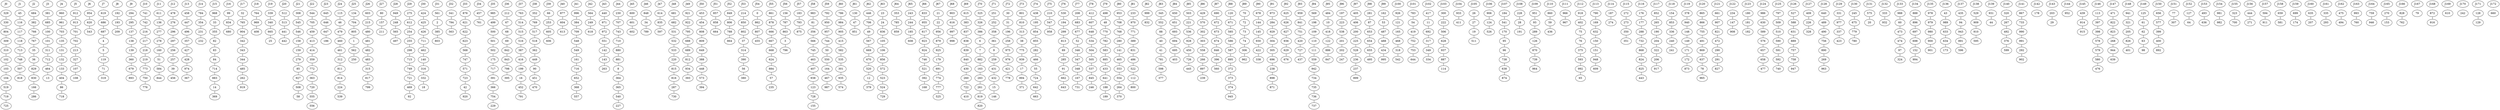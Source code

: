 graph g {
ranksep=0.2;
overlap=scale;
"J0" -- "329" [style=dotted];
"329" -- "330" [weight=1.2, len=0.5];
"330" -- "804" [weight=1.2, len=0.5];
"804" -- "309" [weight=1.2, len=0.5];
"309" -- "310" [weight=1.2, len=0.5];
"310" -- "102" [weight=1.2, len=0.5];
"102" -- "103" [weight=1.2, len=0.5];
"103" -- "104" [weight=1.2, len=0.5];
"104" -- "519" [weight=1.2, len=0.5];
"519" -- "719" [weight=1.2, len=0.5];
"719" -- "725" [weight=1.2, len=0.5];
"J1" -- "45" [style=dotted];
"45" -- "116" [weight=1.2, len=0.5];
"116" -- "117" [weight=1.2, len=0.5];
"117" -- "118" [weight=1.2, len=0.5];
"118" -- "713" [weight=1.2, len=0.5];
"713" -- "748" [weight=1.2, len=0.5];
"748" -- "507" [weight=1.2, len=0.5];
"507" -- "818" [weight=1.2, len=0.5];
"J2" -- "684" [style=dotted];
"684" -- "382" [weight=1.2, len=0.5];
"382" -- "766" [weight=1.2, len=0.5];
"766" -- "767" [weight=1.2, len=0.5];
"767" -- "35" [weight=1.2, len=0.5];
"35" -- "36" [weight=1.2, len=0.5];
"36" -- "829" [weight=1.2, len=0.5];
"829" -- "830" [weight=1.2, len=0.5];
"830" -- "166" [weight=1.2, len=0.5];
"166" -- "286" [weight=1.2, len=0.5];
"J3" -- "381" [style=dotted];
"381" -- "685" [weight=1.2, len=0.5];
"685" -- "100" [weight=1.2, len=0.5];
"100" -- "101" [weight=1.2, len=0.5];
"101" -- "311" [weight=1.2, len=0.5];
"311" -- "712" [weight=1.2, len=0.5];
"712" -- "464" [weight=1.2, len=0.5];
"464" -- "13" [weight=1.2, len=0.5];
"J4" -- "960" [style=dotted];
"960" -- "961" [weight=1.2, len=0.5];
"961" -- "703" [weight=1.2, len=0.5];
"703" -- "135" [weight=1.2, len=0.5];
"135" -- "131" [weight=1.2, len=0.5];
"131" -- "132" [weight=1.2, len=0.5];
"132" -- "133" [weight=1.2, len=0.5];
"133" -- "404" [weight=1.2, len=0.5];
"404" -- "86" [weight=1.2, len=0.5];
"86" -- "718" [weight=1.2, len=0.5];
"J5" -- "912" [style=dotted];
"912" -- "913" [weight=1.2, len=0.5];
"913" -- "701" [weight=1.2, len=0.5];
"701" -- "702" [weight=1.2, len=0.5];
"702" -- "213" [weight=1.2, len=0.5];
"213" -- "327" [weight=1.2, len=0.5];
"327" -- "107" [weight=1.2, len=0.5];
"107" -- "108" [weight=1.2, len=0.5];
"J6" -- "954" [style=dotted];
"954" -- "620" [weight=1.2, len=0.5];
"620" -- "543" [weight=1.2, len=0.5];
"J7" -- "619" [style=dotted];
"619" -- "686" [weight=1.2, len=0.5];
"686" -- "687" [weight=1.2, len=0.5];
"687" -- "4" [weight=1.2, len=0.5];
"4" -- "5" [weight=1.2, len=0.5];
"5" -- "119" [weight=1.2, len=0.5];
"119" -- "71" [weight=1.2, len=0.5];
"71" -- "319" [weight=1.2, len=0.5];
"J8" -- "192" [style=dotted];
"192" -- "193" [weight=1.2, len=0.5];
"193" -- "209" [weight=1.2, len=0.5];
"J9" -- "294" [style=dotted];
"294" -- "295" [weight=1.2, len=0.5];
"295" -- "137" [weight=1.2, len=0.5];
"137" -- "138" [weight=1.2, len=0.5];
"138" -- "139" [weight=1.2, len=0.5];
"139" -- "360" [weight=1.2, len=0.5];
"360" -- "679" [weight=1.2, len=0.5];
"679" -- "893" [weight=1.2, len=0.5];
"J10" -- "741" [style=dotted];
"741" -- "742" [weight=1.2, len=0.5];
"742" -- "216" [weight=1.2, len=0.5];
"216" -- "217" [weight=1.2, len=0.5];
"217" -- "218" [weight=1.2, len=0.5];
"218" -- "219" [weight=1.2, len=0.5];
"219" -- "773" [weight=1.2, len=0.5];
"773" -- "750" [weight=1.2, len=0.5];
"750" -- "776" [weight=1.2, len=0.5];
"J11" -- "611" [style=dotted];
"611" -- "136" [weight=1.2, len=0.5];
"136" -- "277" [weight=1.2, len=0.5];
"277" -- "278" [weight=1.2, len=0.5];
"278" -- "160" [weight=1.2, len=0.5];
"160" -- "51" [weight=1.2, len=0.5];
"51" -- "584" [weight=1.2, len=0.5];
"584" -- "844" [weight=1.2, len=0.5];
"J12" -- "478" [style=dotted];
"478" -- "276" [weight=1.2, len=0.5];
"276" -- "296" [weight=1.2, len=0.5];
"296" -- "297" [weight=1.2, len=0.5];
"297" -- "256" [weight=1.2, len=0.5];
"256" -- "257" [weight=1.2, len=0.5];
"257" -- "39" [weight=1.2, len=0.5];
"39" -- "456" [weight=1.2, len=0.5];
"J13" -- "458" [style=dotted];
"458" -- "447" [weight=1.2, len=0.5];
"447" -- "496" [weight=1.2, len=0.5];
"496" -- "357" [weight=1.2, len=0.5];
"357" -- "427" [weight=1.2, len=0.5];
"427" -- "428" [weight=1.2, len=0.5];
"428" -- "974" [weight=1.2, len=0.5];
"974" -- "367" [weight=1.2, len=0.5];
"J14" -- "784" [style=dotted];
"784" -- "354" [weight=1.2, len=0.5];
"354" -- "231" [weight=1.2, len=0.5];
"231" -- "232" [weight=1.2, len=0.5];
"J15" -- "968" [style=dotted];
"968" -- "33" [weight=1.2, len=0.5];
"33" -- "355" [weight=1.2, len=0.5];
"355" -- "82" [weight=1.2, len=0.5];
"82" -- "83" [weight=1.2, len=0.5];
"83" -- "84" [weight=1.2, len=0.5];
"84" -- "714" [weight=1.2, len=0.5];
"714" -- "883" [weight=1.2, len=0.5];
"883" -- "14" [weight=1.2, len=0.5];
"14" -- "369" [weight=1.2, len=0.5];
"J16" -- "99" [style=dotted];
"99" -- "834" [weight=1.2, len=0.5];
"834" -- "680" [weight=1.2, len=0.5];
"J17" -- "32" [style=dotted];
"32" -- "765" [weight=1.2, len=0.5];
"765" -- "904" [weight=1.2, len=0.5];
"904" -- "342" [weight=1.2, len=0.5];
"342" -- "343" [weight=1.2, len=0.5];
"343" -- "344" [weight=1.2, len=0.5];
"344" -- "485" [weight=1.2, len=0.5];
"485" -- "262" [weight=1.2, len=0.5];
"262" -- "919" [weight=1.2, len=0.5];
"J18" -- "764" [style=dotted];
"764" -- "969" [weight=1.2, len=0.5];
"969" -- "408" [weight=1.2, len=0.5];
"J19" -- "339" [style=dotted];
"339" -- "340" [weight=1.2, len=0.5];
"340" -- "665" [weight=1.2, len=0.5];
"665" -- "25" [weight=1.2, len=0.5];
"J20" -- "512" [style=dotted];
"512" -- "513" [weight=1.2, len=0.5];
"513" -- "441" [weight=1.2, len=0.5];
"441" -- "442" [weight=1.2, len=0.5];
"J21" -- "308" [style=dotted];
"308" -- "545" [weight=1.2, len=0.5];
"545" -- "546" [weight=1.2, len=0.5];
"546" -- "158" [weight=1.2, len=0.5];
"158" -- "159" [weight=1.2, len=0.5];
"159" -- "279" [weight=1.2, len=0.5];
"279" -- "85" [weight=1.2, len=0.5];
"85" -- "927" [weight=1.2, len=0.5];
"927" -- "508" [weight=1.2, len=0.5];
"508" -- "58" [weight=1.2, len=0.5];
"J22" -- "544" [style=dotted];
"544" -- "705" [weight=1.2, len=0.5];
"705" -- "459" [weight=1.2, len=0.5];
"459" -- "413" [weight=1.2, len=0.5];
"413" -- "414" [weight=1.2, len=0.5];
"414" -- "359" [weight=1.2, len=0.5];
"359" -- "772" [weight=1.2, len=0.5];
"772" -- "363" [weight=1.2, len=0.5];
"363" -- "720" [weight=1.2, len=0.5];
"720" -- "555" [weight=1.2, len=0.5];
"555" -- "556" [weight=1.2, len=0.5];
"J23" -- "645" [style=dotted];
"645" -- "646" [weight=1.2, len=0.5];
"646" -- "647" [weight=1.2, len=0.5];
"647" -- "186" [weight=1.2, len=0.5];
"J24" -- "115" [style=dotted];
"115" -- "46" [weight=1.2, len=0.5];
"46" -- "479" [weight=1.2, len=0.5];
"479" -- "460" [weight=1.2, len=0.5];
"460" -- "461" [weight=1.2, len=0.5];
"461" -- "312" [weight=1.2, len=0.5];
"312" -- "811" [weight=1.2, len=0.5];
"811" -- "814" [weight=1.2, len=0.5];
"814" -- "224" [weight=1.2, len=0.5];
"224" -- "539" [weight=1.2, len=0.5];
"J25" -- "134" [style=dotted];
"134" -- "704" [weight=1.2, len=0.5];
"704" -- "805" [weight=1.2, len=0.5];
"805" -- "1" [weight=1.2, len=0.5];
"1" -- "562" [weight=1.2, len=0.5];
"562" -- "250" [weight=1.2, len=0.5];
"J26" -- "603" [style=dotted];
"603" -- "215" [weight=1.2, len=0.5];
"215" -- "480" [weight=1.2, len=0.5];
"480" -- "481" [weight=1.2, len=0.5];
"481" -- "482" [weight=1.2, len=0.5];
"482" -- "483" [weight=1.2, len=0.5];
"483" -- "315" [weight=1.2, len=0.5];
"315" -- "817" [weight=1.2, len=0.5];
"817" -- "799" [weight=1.2, len=0.5];
"J27" -- "80" [style=dotted];
"80" -- "157" [weight=1.2, len=0.5];
"157" -- "211" [weight=1.2, len=0.5];
"J28" -- "949" [style=dotted];
"949" -- "248" [weight=1.2, len=0.5];
"248" -- "565" [weight=1.2, len=0.5];
"565" -- "497" [weight=1.2, len=0.5];
"J29" -- "275" [style=dotted];
"275" -- "612" [weight=1.2, len=0.5];
"612" -- "254" [weight=1.2, len=0.5];
"254" -- "255" [weight=1.2, len=0.5];
"255" -- "298" [weight=1.2, len=0.5];
"298" -- "715" [weight=1.2, len=0.5];
"715" -- "749" [weight=1.2, len=0.5];
"749" -- "721" [weight=1.2, len=0.5];
"721" -- "469" [weight=1.2, len=0.5];
"469" -- "92" [weight=1.2, len=0.5];
"J30" -- "424" [style=dotted];
"424" -- "425" [weight=1.2, len=0.5];
"425" -- "426" [weight=1.2, len=0.5];
"426" -- "711" [weight=1.2, len=0.5];
"711" -- "462" [weight=1.2, len=0.5];
"462" -- "140" [weight=1.2, len=0.5];
"140" -- "316" [weight=1.2, len=0.5];
"316" -- "332" [weight=1.2, len=0.5];
"332" -- "18" [weight=1.2, len=0.5];
"J31" -- "561" [style=dotted];
"561" -- "2" [weight=1.2, len=0.5];
"2" -- "385" [weight=1.2, len=0.5];
"385" -- "803" [weight=1.2, len=0.5];
"J32" -- "341" [style=dotted];
"341" -- "794" [weight=1.2, len=0.5];
"794" -- "563" [weight=1.2, len=0.5];
"J33" -- "876" [style=dotted];
"876" -- "621" [weight=1.2, len=0.5];
"621" -- "622" [weight=1.2, len=0.5];
"622" -- "623" [weight=1.2, len=0.5];
"623" -- "568" [weight=1.2, len=0.5];
"568" -- "747" [weight=1.2, len=0.5];
"747" -- "571" [weight=1.2, len=0.5];
"571" -- "723" [weight=1.2, len=0.5];
"723" -- "42" [weight=1.2, len=0.5];
"42" -- "920" [weight=1.2, len=0.5];
"J34" -- "457" [style=dotted];
"457" -- "761" [weight=1.2, len=0.5];
"J35" -- "985" [style=dotted];
"985" -- "499" [weight=1.2, len=0.5];
"499" -- "500" [weight=1.2, len=0.5];
"500" -- "501" [weight=1.2, len=0.5];
"501" -- "502" [weight=1.2, len=0.5];
"502" -- "175" [weight=1.2, len=0.5];
"175" -- "717" [weight=1.2, len=0.5];
"717" -- "391" [weight=1.2, len=0.5];
"391" -- "366" [weight=1.2, len=0.5];
"366" -- "754" [weight=1.2, len=0.5];
"754" -- "229" [weight=1.2, len=0.5];
"J36" -- "212" [style=dotted];
"212" -- "67" [weight=1.2, len=0.5];
"67" -- "68" [weight=1.2, len=0.5];
"68" -- "69" [weight=1.2, len=0.5];
"69" -- "842" [weight=1.2, len=0.5];
"842" -- "843" [weight=1.2, len=0.5];
"843" -- "798" [weight=1.2, len=0.5];
"798" -- "395" [weight=1.2, len=0.5];
"J37" -- "763" [style=dotted];
"763" -- "514" [weight=1.2, len=0.5];
"514" -- "515" [weight=1.2, len=0.5];
"515" -- "516" [weight=1.2, len=0.5];
"516" -- "387" [weight=1.2, len=0.5];
"387" -- "416" [weight=1.2, len=0.5];
"416" -- "199" [weight=1.2, len=0.5];
"199" -- "16" [weight=1.2, len=0.5];
"16" -- "452" [weight=1.2, len=0.5];
"452" -- "791" [weight=1.2, len=0.5];
"J38" -- "352" [style=dotted];
"352" -- "769" [weight=1.2, len=0.5];
"769" -- "517" [weight=1.2, len=0.5];
"517" -- "518" [weight=1.2, len=0.5];
"518" -- "362" [weight=1.2, len=0.5];
"362" -- "449" [weight=1.2, len=0.5];
"449" -- "90" [weight=1.2, len=0.5];
"90" -- "451" [weight=1.2, len=0.5];
"451" -- "470" [weight=1.2, len=0.5];
"J39" -- "66" [style=dotted];
"66" -- "253" [weight=1.2, len=0.5];
"253" -- "605" [weight=1.2, len=0.5];
"605" -- "606" [weight=1.2, len=0.5];
"J40" -- "877" [style=dotted];
"877" -- "604" [weight=1.2, len=0.5];
"604" -- "613" [weight=1.2, len=0.5];
"J41" -- "996" [style=dotted];
"996" -- "384" [weight=1.2, len=0.5];
"384" -- "709" [weight=1.2, len=0.5];
"709" -- "548" [weight=1.2, len=0.5];
"548" -- "549" [weight=1.2, len=0.5];
"549" -- "161" [weight=1.2, len=0.5];
"161" -- "716" [weight=1.2, len=0.5];
"716" -- "652" [weight=1.2, len=0.5];
"652" -- "368" [weight=1.2, len=0.5];
"368" -- "557" [weight=1.2, len=0.5];
"J42" -- "564" [style=dotted];
"564" -- "249" [weight=1.2, len=0.5];
"249" -- "618" [weight=1.2, len=0.5];
"J43" -- "440" [style=dotted];
"440" -- "971" [weight=1.2, len=0.5];
"971" -- "972" [weight=1.2, len=0.5];
"972" -- "551" [weight=1.2, len=0.5];
"551" -- "142" [weight=1.2, len=0.5];
"142" -- "143" [weight=1.2, len=0.5];
"143" -- "263" [weight=1.2, len=0.5];
"J44" -- "230" [style=dotted];
"230" -- "707" [weight=1.2, len=0.5];
"707" -- "743" [weight=1.2, len=0.5];
"743" -- "710" [weight=1.2, len=0.5];
"710" -- "880" [weight=1.2, len=0.5];
"880" -- "881" [weight=1.2, len=0.5];
"881" -- "8" [weight=1.2, len=0.5];
"8" -- "364" [weight=1.2, len=0.5];
"364" -- "365" [weight=1.2, len=0.5];
"365" -- "540" [weight=1.2, len=0.5];
"540" -- "227" [weight=1.2, len=0.5];
"J45" -- "600" [style=dotted];
"600" -- "601" [weight=1.2, len=0.5];
"601" -- "602" [weight=1.2, len=0.5];
"J46" -- "848" [style=dotted];
"848" -- "34" [weight=1.2, len=0.5];
"34" -- "789" [weight=1.2, len=0.5];
"J47" -- "614" [style=dotted];
"614" -- "835" [weight=1.2, len=0.5];
"835" -- "597" [weight=1.2, len=0.5];
"J48" -- "681" [style=dotted];
"681" -- "682" [weight=1.2, len=0.5];
"682" -- "531" [weight=1.2, len=0.5];
"531" -- "532" [weight=1.2, len=0.5];
"532" -- "533" [weight=1.2, len=0.5];
"533" -- "220" [weight=1.2, len=0.5];
"220" -- "815" [weight=1.2, len=0.5];
"815" -- "816" [weight=1.2, len=0.5];
"816" -- "287" [weight=1.2, len=0.5];
"287" -- "730" [weight=1.2, len=0.5];
"J49" -- "921" [style=dotted];
"921" -- "922" [weight=1.2, len=0.5];
"922" -- "795" [weight=1.2, len=0.5];
"795" -- "688" [weight=1.2, len=0.5];
"688" -- "689" [weight=1.2, len=0.5];
"689" -- "812" [weight=1.2, len=0.5];
"812" -- "934" [weight=1.2, len=0.5];
"934" -- "393" [weight=1.2, len=0.5];
"J50" -- "453" [style=dotted];
"453" -- "454" [weight=1.2, len=0.5];
"454" -- "808" [weight=1.2, len=0.5];
"808" -- "809" [weight=1.2, len=0.5];
"809" -- "649" [weight=1.2, len=0.5];
"649" -- "388" [weight=1.2, len=0.5];
"388" -- "448" [weight=1.2, len=0.5];
"448" -- "573" [weight=1.2, len=0.5];
"573" -- "394" [weight=1.2, len=0.5];
"J51" -- "857" [style=dotted];
"857" -- "858" [weight=1.2, len=0.5];
"858" -- "664" [weight=1.2, len=0.5];
"J52" -- "849" [style=dotted];
"849" -- "806" [weight=1.2, len=0.5];
"806" -- "788" [weight=1.2, len=0.5];
"788" -- "864" [weight=1.2, len=0.5];
"J53" -- "214" [style=dotted];
"214" -- "850" [weight=1.2, len=0.5];
"850" -- "802" [weight=1.2, len=0.5];
"802" -- "37" [weight=1.2, len=0.5];
"37" -- "314" [weight=1.2, len=0.5];
"314" -- "390" [weight=1.2, len=0.5];
"390" -- "56" [weight=1.2, len=0.5];
"56" -- "380" [weight=1.2, len=0.5];
"J54" -- "0" [style=dotted];
"0" -- "862" [weight=1.2, len=0.5];
"862" -- "807" [weight=1.2, len=0.5];
"807" -- "455" [weight=1.2, len=0.5];
"J55" -- "861" [style=dotted];
"861" -- "878" [weight=1.2, len=0.5];
"878" -- "666" [weight=1.2, len=0.5];
"666" -- "667" [weight=1.2, len=0.5];
"667" -- "668" [weight=1.2, len=0.5];
"668" -- "624" [weight=1.2, len=0.5];
"624" -- "884" [weight=1.2, len=0.5];
"884" -- "57" [weight=1.2, len=0.5];
"57" -- "235" [weight=1.2, len=0.5];
"J56" -- "156" [style=dotted];
"156" -- "787" [weight=1.2, len=0.5];
"787" -- "863" [weight=1.2, len=0.5];
"863" -- "3" [weight=1.2, len=0.5];
"3" -- "796" [weight=1.2, len=0.5];
"J57" -- "183" [style=dotted];
"183" -- "793" [weight=1.2, len=0.5];
"793" -- "875" [weight=1.2, len=0.5];
"J58" -- "983" [style=dotted];
"983" -- "81" [weight=1.2, len=0.5];
"81" -- "356" [weight=1.2, len=0.5];
"356" -- "566" [weight=1.2, len=0.5];
"566" -- "745" [weight=1.2, len=0.5];
"745" -- "463" [weight=1.2, len=0.5];
"463" -- "407" [weight=1.2, len=0.5];
"407" -- "938" [weight=1.2, len=0.5];
"938" -- "123" [weight=1.2, len=0.5];
"123" -- "728" [weight=1.2, len=0.5];
"728" -- "155" [weight=1.2, len=0.5];
"J59" -- "792" [style=dotted];
"792" -- "950" [weight=1.2, len=0.5];
"950" -- "957" [weight=1.2, len=0.5];
"957" -- "744" [weight=1.2, len=0.5];
"744" -- "50" [weight=1.2, len=0.5];
"50" -- "550" [weight=1.2, len=0.5];
"550" -- "164" [weight=1.2, len=0.5];
"164" -- "467" [weight=1.2, len=0.5];
"467" -- "987" [weight=1.2, len=0.5];
"J60" -- "786" [style=dotted];
"786" -- "984" [weight=1.2, len=0.5];
"984" -- "905" [weight=1.2, len=0.5];
"905" -- "415" [weight=1.2, len=0.5];
"415" -- "582" [weight=1.2, len=0.5];
"582" -- "535" [weight=1.2, len=0.5];
"535" -- "301" [weight=1.2, len=0.5];
"301" -- "935" [weight=1.2, len=0.5];
"935" -- "574" [weight=1.2, len=0.5];
"J61" -- "130" [style=dotted];
"130" -- "47" [weight=1.2, len=0.5];
"47" -- "851" [weight=1.2, len=0.5];
"J62" -- "446" [style=dotted];
"446" -- "706" [weight=1.2, len=0.5];
"706" -- "49" [weight=1.2, len=0.5];
"49" -- "567" [weight=1.2, len=0.5];
"567" -- "669" [weight=1.2, len=0.5];
"669" -- "670" [weight=1.2, len=0.5];
"670" -- "520" [weight=1.2, len=0.5];
"520" -- "12" [weight=1.2, len=0.5];
"12" -- "379" [weight=1.2, len=0.5];
"J63" -- "23" [style=dotted];
"23" -- "24" [weight=1.2, len=0.5];
"24" -- "836" [weight=1.2, len=0.5];
"836" -- "105" [weight=1.2, len=0.5];
"105" -- "106" [weight=1.2, len=0.5];
"106" -- "856" [weight=1.2, len=0.5];
"856" -- "572" [weight=1.2, len=0.5];
"572" -- "523" [weight=1.2, len=0.5];
"523" -- "524" [weight=1.2, len=0.5];
"524" -- "729" [weight=1.2, len=0.5];
"J64" -- "353" [style=dotted];
"353" -- "785" [weight=1.2, len=0.5];
"785" -- "859" [weight=1.2, len=0.5];
"J65" -- "243" [style=dotted];
"243" -- "244" [weight=1.2, len=0.5];
"244" -- "185" [weight=1.2, len=0.5];
"185" -- "608" [weight=1.2, len=0.5];
"J66" -- "833" [style=dotted];
"833" -- "955" [weight=1.2, len=0.5];
"955" -- "617" [weight=1.2, len=0.5];
"617" -- "923" [weight=1.2, len=0.5];
"923" -- "924" [weight=1.2, len=0.5];
"924" -- "746" [weight=1.2, len=0.5];
"746" -- "521" [weight=1.2, len=0.5];
"521" -- "392" [weight=1.2, len=0.5];
"392" -- "168" [weight=1.2, len=0.5];
"J67" -- "21" [style=dotted];
"21" -- "22" [weight=1.2, len=0.5];
"22" -- "956" [weight=1.2, len=0.5];
"956" -- "879" [weight=1.2, len=0.5];
"879" -- "925" [weight=1.2, len=0.5];
"925" -- "179" [weight=1.2, len=0.5];
"179" -- "691" [weight=1.2, len=0.5];
"691" -- "774" [weight=1.2, len=0.5];
"774" -- "777" [weight=1.2, len=0.5];
"777" -- "525" [weight=1.2, len=0.5];
"J68" -- "903" [style=dotted];
"903" -- "616" [weight=1.2, len=0.5];
"616" -- "997" [weight=1.2, len=0.5];
"997" -- "998" [weight=1.2, len=0.5];
"J69" -- "615" [style=dotted];
"615" -- "383" [weight=1.2, len=0.5];
"383" -- "837" [weight=1.2, len=0.5];
"837" -- "838" [weight=1.2, len=0.5];
"838" -- "839" [weight=1.2, len=0.5];
"839" -- "840" [weight=1.2, len=0.5];
"840" -- "430" [weight=1.2, len=0.5];
"430" -- "260" [weight=1.2, len=0.5];
"260" -- "722" [weight=1.2, len=0.5];
"722" -- "410" [weight=1.2, len=0.5];
"J70" -- "325" [style=dotted];
"325" -- "326" [weight=1.2, len=0.5];
"326" -- "386" [weight=1.2, len=0.5];
"386" -- "6" [weight=1.2, len=0.5];
"6" -- "7" [weight=1.2, len=0.5];
"7" -- "882" [weight=1.2, len=0.5];
"882" -- "163" [weight=1.2, len=0.5];
"163" -- "283" [weight=1.2, len=0.5];
"283" -- "261" [weight=1.2, len=0.5];
"261" -- "819" [weight=1.2, len=0.5];
"819" -- "820" [weight=1.2, len=0.5];
"J71" -- "251" [style=dotted];
"251" -- "252" [weight=1.2, len=0.5];
"252" -- "358" [weight=1.2, len=0.5];
"358" -- "361" [weight=1.2, len=0.5];
"361" -- "9" [weight=1.2, len=0.5];
"9" -- "259" [weight=1.2, len=0.5];
"259" -- "431" [weight=1.2, len=0.5];
"431" -- "432" [weight=1.2, len=0.5];
"432" -- "15" [weight=1.2, len=0.5];
"15" -- "146" [weight=1.2, len=0.5];
"J72" -- "30" [style=dotted];
"30" -- "31" [weight=1.2, len=0.5];
"31" -- "196" [weight=1.2, len=0.5];
"196" -- "258" [weight=1.2, len=0.5];
"258" -- "975" [weight=1.2, len=0.5];
"975" -- "976" [weight=1.2, len=0.5];
"976" -- "421" [weight=1.2, len=0.5];
"421" -- "778" [weight=1.2, len=0.5];
"J73" -- "801" [style=dotted];
"801" -- "810" [weight=1.2, len=0.5];
"810" -- "313" [weight=1.2, len=0.5];
"313" -- "38" [weight=1.2, len=0.5];
"38" -- "775" [weight=1.2, len=0.5];
"775" -- "939" [weight=1.2, len=0.5];
"939" -- "17" [weight=1.2, len=0.5];
"17" -- "894" [weight=1.2, len=0.5];
"894" -- "371" [weight=1.2, len=0.5];
"J74" -- "438" [style=dotted];
"438" -- "195" [weight=1.2, len=0.5];
"195" -- "854" [weight=1.2, len=0.5];
"854" -- "855" [weight=1.2, len=0.5];
"855" -- "282" [weight=1.2, len=0.5];
"282" -- "466" [weight=1.2, len=0.5];
"466" -- "55" [weight=1.2, len=0.5];
"55" -- "724" [weight=1.2, len=0.5];
"724" -- "642" [weight=1.2, len=0.5];
"642" -- "663" [weight=1.2, len=0.5];
"J75" -- "210" [style=dotted];
"210" -- "547" [weight=1.2, len=0.5];
"547" -- "958" [weight=1.2, len=0.5];
"J76" -- "530" [style=dotted];
"530" -- "194" [weight=1.2, len=0.5];
"194" -- "299" [weight=1.2, len=0.5];
"299" -- "813" [weight=1.2, len=0.5];
"813" -- "89" [weight=1.2, len=0.5];
"89" -- "285" [weight=1.2, len=0.5];
"285" -- "91" [weight=1.2, len=0.5];
"91" -- "662" [weight=1.2, len=0.5];
"662" -- "643" [weight=1.2, len=0.5];
"J77" -- "208" [style=dotted];
"208" -- "683" [weight=1.2, len=0.5];
"683" -- "677" [weight=1.2, len=0.5];
"677" -- "52" [weight=1.2, len=0.5];
"52" -- "346" [weight=1.2, len=0.5];
"346" -- "347" [weight=1.2, len=0.5];
"347" -- "348" [weight=1.2, len=0.5];
"348" -- "167" [weight=1.2, len=0.5];
"167" -- "731" [weight=1.2, len=0.5];
"J78" -- "412" [style=dotted];
"412" -- "607" [weight=1.2, len=0.5];
"607" -- "648" [weight=1.2, len=0.5];
"648" -- "534" [weight=1.2, len=0.5];
"534" -- "504" [weight=1.2, len=0.5];
"504" -- "505" [weight=1.2, len=0.5];
"505" -- "537" [weight=1.2, len=0.5];
"537" -- "845" [weight=1.2, len=0.5];
"845" -- "246" [weight=1.2, len=0.5];
"J79" -- "498" [style=dotted];
"498" -- "48" [weight=1.2, len=0.5];
"48" -- "770" [weight=1.2, len=0.5];
"770" -- "782" [weight=1.2, len=0.5];
"782" -- "583" [weight=1.2, len=0.5];
"583" -- "885" [weight=1.2, len=0.5];
"885" -- "433" [weight=1.2, len=0.5];
"433" -- "641" [weight=1.2, len=0.5];
"641" -- "188" [weight=1.2, len=0.5];
"188" -- "189" [weight=1.2, len=0.5];
"J80" -- "953" [style=dotted];
"953" -- "708" [weight=1.2, len=0.5];
"708" -- "768" [weight=1.2, len=0.5];
"768" -- "280" [weight=1.2, len=0.5];
"280" -- "141" [weight=1.2, len=0.5];
"141" -- "465" [weight=1.2, len=0.5];
"465" -- "553" [weight=1.2, len=0.5];
"553" -- "554" [weight=1.2, len=0.5];
"554" -- "264" [weight=1.2, len=0.5];
"264" -- "370" [weight=1.2, len=0.5];
"J81" -- "233" [style=dotted];
"233" -- "970" [weight=1.2, len=0.5];
"970" -- "771" [weight=1.2, len=0.5];
"771" -- "389" [weight=1.2, len=0.5];
"389" -- "831" [weight=1.2, len=0.5];
"831" -- "486" [weight=1.2, len=0.5];
"486" -- "522" [weight=1.2, len=0.5];
"522" -- "112" [weight=1.2, len=0.5];
"112" -- "800" [weight=1.2, len=0.5];
"J82" -- "999" [style=dotted];
"999" -- "832" [weight=1.2, len=0.5];
"J83" -- "345" [style=dotted];
"345" -- "552" [weight=1.2, len=0.5];
"552" -- "88" [weight=1.2, len=0.5];
"88" -- "40" [weight=1.2, len=0.5];
"40" -- "41" [weight=1.2, len=0.5];
"41" -- "781" [weight=1.2, len=0.5];
"781" -- "598" [weight=1.2, len=0.5];
"598" -- "377" [weight=1.2, len=0.5];
"J84" -- "650" [style=dotted];
"650" -- "651" [weight=1.2, len=0.5];
"651" -- "693" [weight=1.2, len=0.5];
"693" -- "694" [weight=1.2, len=0.5];
"694" -- "695" [weight=1.2, len=0.5];
"695" -- "403" [weight=1.2, len=0.5];
"J85" -- "503" [style=dotted];
"503" -- "221" [weight=1.2, len=0.5];
"221" -- "536" [weight=1.2, len=0.5];
"536" -- "928" [weight=1.2, len=0.5];
"928" -- "450" [weight=1.2, len=0.5];
"450" -- "726" [weight=1.2, len=0.5];
"726" -- "445" [weight=1.2, len=0.5];
"J86" -- "429" [style=dotted];
"429" -- "570" [weight=1.2, len=0.5];
"570" -- "302" [weight=1.2, len=0.5];
"302" -- "303" [weight=1.2, len=0.5];
"303" -- "558" [weight=1.2, len=0.5];
"558" -- "266" [weight=1.2, len=0.5];
"266" -- "897" [weight=1.2, len=0.5];
"897" -- "239" [weight=1.2, len=0.5];
"J87" -- "690" [style=dotted];
"690" -- "672" [weight=1.2, len=0.5];
"672" -- "673" [weight=1.2, len=0.5];
"673" -- "674" [weight=1.2, len=0.5];
"674" -- "846" [weight=1.2, len=0.5];
"846" -- "396" [weight=1.2, len=0.5];
"396" -- "560" [weight=1.2, len=0.5];
"J88" -- "120" [style=dotted];
"120" -- "671" [weight=1.2, len=0.5];
"671" -- "585" [weight=1.2, len=0.5];
"585" -- "586" [weight=1.2, len=0.5];
"586" -- "587" [weight=1.2, len=0.5];
"587" -- "895" [weight=1.2, len=0.5];
"895" -- "372" [weight=1.2, len=0.5];
"372" -- "373" [weight=1.2, len=0.5];
"373" -- "374" [weight=1.2, len=0.5];
"374" -- "945" [weight=1.2, len=0.5];
"J89" -- "70" [style=dotted];
"70" -- "72" [weight=1.2, len=0.5];
"72" -- "73" [weight=1.2, len=0.5];
"73" -- "74" [weight=1.2, len=0.5];
"74" -- "306" [weight=1.2, len=0.5];
"306" -- "962" [weight=1.2, len=0.5];
"J90" -- "678" [style=dotted];
"678" -- "144" [weight=1.2, len=0.5];
"144" -- "145" [weight=1.2, len=0.5];
"145" -- "930" [weight=1.2, len=0.5];
"930" -- "422" [weight=1.2, len=0.5];
"422" -- "338" [weight=1.2, len=0.5];
"J91" -- "973" [style=dotted];
"973" -- "284" [weight=1.2, len=0.5];
"284" -- "929" [weight=1.2, len=0.5];
"929" -- "304" [weight=1.2, len=0.5];
"304" -- "305" [weight=1.2, len=0.5];
"305" -- "696" [weight=1.2, len=0.5];
"696" -- "238" [weight=1.2, len=0.5];
"238" -- "898" [weight=1.2, len=0.5];
"898" -- "871" [weight=1.2, len=0.5];
"J92" -- "625" [style=dotted];
"625" -- "626" [weight=1.2, len=0.5];
"626" -- "627" [weight=1.2, len=0.5];
"627" -- "936" [weight=1.2, len=0.5];
"936" -- "629" [weight=1.2, len=0.5];
"629" -- "676" [weight=1.2, len=0.5];
"J93" -- "959" [style=dotted];
"959" -- "841" [weight=1.2, len=0.5];
"841" -- "751" [weight=1.2, len=0.5];
"751" -- "420" [weight=1.2, len=0.5];
"420" -- "727" [weight=1.2, len=0.5];
"727" -- "437" [weight=1.2, len=0.5];
"J94" -- "569" [style=dotted];
"569" -- "198" [weight=1.2, len=0.5];
"198" -- "109" [weight=1.2, len=0.5];
"109" -- "110" [weight=1.2, len=0.5];
"110" -- "111" [weight=1.2, len=0.5];
"111" -- "559" [weight=1.2, len=0.5];
"559" -- "942" [weight=1.2, len=0.5];
"942" -- "734" [weight=1.2, len=0.5];
"734" -- "735" [weight=1.2, len=0.5];
"735" -- "736" [weight=1.2, len=0.5];
"736" -- "737" [weight=1.2, len=0.5];
"J95" -- "484" [style=dotted];
"484" -- "10" [weight=1.2, len=0.5];
"10" -- "418" [weight=1.2, len=0.5];
"418" -- "122" [weight=1.2, len=0.5];
"122" -- "886" [weight=1.2, len=0.5];
"886" -- "847" [weight=1.2, len=0.5];
"J96" -- "197" [style=dotted];
"197" -- "223" [weight=1.2, len=0.5];
"223" -- "538" [weight=1.2, len=0.5];
"538" -- "201" [weight=1.2, len=0.5];
"201" -- "202" [weight=1.2, len=0.5];
"202" -- "247" [weight=1.2, len=0.5];
"J97" -- "405" [style=dotted];
"405" -- "406" [weight=1.2, len=0.5];
"406" -- "200" [weight=1.2, len=0.5];
"200" -- "225" [weight=1.2, len=0.5];
"225" -- "528" [weight=1.2, len=0.5];
"528" -- "236" [weight=1.2, len=0.5];
"236" -- "237" [weight=1.2, len=0.5];
"237" -- "899" [weight=1.2, len=0.5];
"J98" -- "281" [style=dotted];
"281" -- "87" [weight=1.2, len=0.5];
"87" -- "653" [weight=1.2, len=0.5];
"653" -- "654" [weight=1.2, len=0.5];
"654" -- "655" [weight=1.2, len=0.5];
"655" -- "495" [weight=1.2, len=0.5];
"J99" -- "162" [style=dotted];
"162" -- "53" [weight=1.2, len=0.5];
"53" -- "487" [weight=1.2, len=0.5];
"487" -- "488" [weight=1.2, len=0.5];
"488" -- "434" [weight=1.2, len=0.5];
"434" -- "995" [weight=1.2, len=0.5];
"J100" -- "926" [style=dotted];
"926" -- "121" [weight=1.2, len=0.5];
"121" -- "165" [weight=1.2, len=0.5];
"165" -- "468" [weight=1.2, len=0.5];
"468" -- "318" [weight=1.2, len=0.5];
"318" -- "542" [weight=1.2, len=0.5];
"J101" -- "783" [style=dotted];
"783" -- "54" [weight=1.2, len=0.5];
"54" -- "419" [weight=1.2, len=0.5];
"419" -- "752" [weight=1.2, len=0.5];
"752" -- "753" [weight=1.2, len=0.5];
"753" -- "644" [weight=1.2, len=0.5];
"J102" -- "417" [style=dotted];
"417" -- "11" [weight=1.2, len=0.5];
"11" -- "692" [weight=1.2, len=0.5];
"692" -- "317" [weight=1.2, len=0.5];
"317" -- "349" [weight=1.2, len=0.5];
"349" -- "334" [weight=1.2, len=0.5];
"J103" -- "300" [style=dotted];
"300" -- "222" [weight=1.2, len=0.5];
"222" -- "506" [weight=1.2, len=0.5];
"506" -- "628" [weight=1.2, len=0.5];
"628" -- "937" [weight=1.2, len=0.5];
"937" -- "887" [weight=1.2, len=0.5];
"887" -- "114" [weight=1.2, len=0.5];
"J104" -- "933" [style=dotted];
"933" -- "411" [weight=1.2, len=0.5];
"J105" -- "26" [style=dotted];
"26" -- "27" [weight=1.2, len=0.5];
"27" -- "19" [weight=1.2, len=0.5];
"19" -- "511" [weight=1.2, len=0.5];
"J106" -- "906" [style=dotted];
"906" -- "124" [weight=1.2, len=0.5];
"124" -- "526" [weight=1.2, len=0.5];
"J107" -- "184" [style=dotted];
"184" -- "541" [weight=1.2, len=0.5];
"541" -- "170" [weight=1.2, len=0.5];
"170" -- "95" [weight=1.2, len=0.5];
"95" -- "96" [weight=1.2, len=0.5];
"96" -- "738" [weight=1.2, len=0.5];
"738" -- "638" [weight=1.2, len=0.5];
"638" -- "874" [weight=1.2, len=0.5];
"J108" -- "228" [style=dotted];
"228" -- "28" [weight=1.2, len=0.5];
"28" -- "191" [weight=1.2, len=0.5];
"J109" -- "951" [style=dotted];
"951" -- "93" [weight=1.2, len=0.5];
"93" -- "289" [weight=1.2, len=0.5];
"289" -- "126" [weight=1.2, len=0.5];
"126" -- "870" [weight=1.2, len=0.5];
"870" -- "739" [weight=1.2, len=0.5];
"739" -- "964" [weight=1.2, len=0.5];
"J110" -- "860" [style=dotted];
"860" -- "59" [weight=1.2, len=0.5];
"59" -- "436" [weight=1.2, len=0.5];
"J111" -- "966" [style=dotted];
"966" -- "967" [weight=1.2, len=0.5];
"J112" -- "918" [style=dotted];
"918" -- "402" [weight=1.2, len=0.5];
"402" -- "75" [weight=1.2, len=0.5];
"75" -- "76" [weight=1.2, len=0.5];
"76" -- "375" [weight=1.2, len=0.5];
"375" -- "593" [weight=1.2, len=0.5];
"593" -- "992" [weight=1.2, len=0.5];
"992" -- "65" [weight=1.2, len=0.5];
"J113" -- "790" [style=dotted];
"790" -- "169" [weight=1.2, len=0.5];
"169" -- "632" [weight=1.2, len=0.5];
"632" -- "150" [weight=1.2, len=0.5];
"150" -- "151" [weight=1.2, len=0.5];
"151" -- "948" [weight=1.2, len=0.5];
"948" -- "609" [weight=1.2, len=0.5];
"J114" -- "187" [style=dotted];
"187" -- "274" [weight=1.2, len=0.5];
"J115" -- "272" [style=dotted];
"272" -- "273" [weight=1.2, len=0.5];
"273" -- "350" [weight=1.2, len=0.5];
"350" -- "351" [weight=1.2, len=0.5];
"J116" -- "176" [style=dotted];
"176" -- "177" [weight=1.2, len=0.5];
"177" -- "288" [weight=1.2, len=0.5];
"288" -- "732" [weight=1.2, len=0.5];
"732" -- "868" [weight=1.2, len=0.5];
"868" -- "824" [weight=1.2, len=0.5];
"824" -- "825" [weight=1.2, len=0.5];
"825" -- "443" [weight=1.2, len=0.5];
"J117" -- "852" [style=dotted];
"852" -- "265" [weight=1.2, len=0.5];
"265" -- "190" [weight=1.2, len=0.5];
"190" -- "204" [weight=1.2, len=0.5];
"204" -- "322" [weight=1.2, len=0.5];
"322" -- "206" [weight=1.2, len=0.5];
"206" -- "917" [weight=1.2, len=0.5];
"J118" -- "154" [style=dotted];
"154" -- "853" [weight=1.2, len=0.5];
"853" -- "336" [weight=1.2, len=0.5];
"336" -- "240" [weight=1.2, len=0.5];
"240" -- "241" [weight=1.2, len=0.5];
"J119" -- "378" [style=dotted];
"378" -- "940" [weight=1.2, len=0.5];
"940" -- "148" [weight=1.2, len=0.5];
"148" -- "149" [weight=1.2, len=0.5];
"149" -- "171" [weight=1.2, len=0.5];
"171" -- "172" [weight=1.2, len=0.5];
"172" -- "873" [weight=1.2, len=0.5];
"J120" -- "865" [style=dotted];
"865" -- "866" [weight=1.2, len=0.5];
"866" -- "755" [weight=1.2, len=0.5];
"755" -- "491" [weight=1.2, len=0.5];
"491" -- "869" [weight=1.2, len=0.5];
"869" -- "637" [weight=1.2, len=0.5];
"637" -- "78" [weight=1.2, len=0.5];
"78" -- "965" [weight=1.2, len=0.5];
"J121" -- "661" [style=dotted];
"661" -- "907" [weight=1.2, len=0.5];
"907" -- "821" [weight=1.2, len=0.5];
"821" -- "472" [weight=1.2, len=0.5];
"472" -- "290" [weight=1.2, len=0.5];
"290" -- "291" [weight=1.2, len=0.5];
"291" -- "827" [weight=1.2, len=0.5];
"J122" -- "234" [style=dotted];
"234" -- "147" [weight=1.2, len=0.5];
"147" -- "908" [weight=1.2, len=0.5];
"J123" -- "180" [style=dotted];
"180" -- "181" [weight=1.2, len=0.5];
"181" -- "182" [weight=1.2, len=0.5];
"J124" -- "986" [style=dotted];
"986" -- "630" [weight=1.2, len=0.5];
"630" -- "589" [weight=1.2, len=0.5];
"589" -- "576" [weight=1.2, len=0.5];
"576" -- "657" [weight=1.2, len=0.5];
"657" -- "658" [weight=1.2, len=0.5];
"658" -- "477" [weight=1.2, len=0.5];
"J125" -- "797" [style=dotted];
"797" -- "509" [weight=1.2, len=0.5];
"509" -- "510" [weight=1.2, len=0.5];
"510" -- "590" [weight=1.2, len=0.5];
"590" -- "591" [weight=1.2, len=0.5];
"591" -- "592" [weight=1.2, len=0.5];
"592" -- "740" [weight=1.2, len=0.5];
"J126" -- "527" [style=dotted];
"527" -- "588" [weight=1.2, len=0.5];
"588" -- "631" [weight=1.2, len=0.5];
"631" -- "889" [weight=1.2, len=0.5];
"889" -- "757" [weight=1.2, len=0.5];
"757" -- "758" [weight=1.2, len=0.5];
"758" -- "947" [weight=1.2, len=0.5];
"J127" -- "409" [style=dotted];
"409" -- "226" [weight=1.2, len=0.5];
"226" -- "328" [weight=1.2, len=0.5];
"J128" -- "640" [style=dotted];
"640" -- "489" [weight=1.2, len=0.5];
"489" -- "490" [weight=1.2, len=0.5];
"490" -- "756" [weight=1.2, len=0.5];
"756" -- "890" [weight=1.2, len=0.5];
"890" -- "269" [weight=1.2, len=0.5];
"269" -- "963" [weight=1.2, len=0.5];
"J129" -- "331" [style=dotted];
"331" -- "977" [weight=1.2, len=0.5];
"977" -- "337" [weight=1.2, len=0.5];
"337" -- "423" [weight=1.2, len=0.5];
"J130" -- "245" [style=dotted];
"245" -- "675" [weight=1.2, len=0.5];
"675" -- "779" [weight=1.2, len=0.5];
"779" -- "780" [weight=1.2, len=0.5];
"J131" -- "575" [style=dotted];
"575" -- "20" [weight=1.2, len=0.5];
"J132" -- "333" [style=dotted];
"333" -- "932" [weight=1.2, len=0.5];
"J133" -- "988" [style=dotted];
"988" -- "60" [weight=1.2, len=0.5];
"60" -- "473" [weight=1.2, len=0.5];
"473" -- "474" [weight=1.2, len=0.5];
"474" -- "97" [weight=1.2, len=0.5];
"97" -- "324" [weight=1.2, len=0.5];
"J134" -- "888" [style=dotted];
"888" -- "896" [weight=1.2, len=0.5];
"896" -- "697" [weight=1.2, len=0.5];
"697" -- "698" [weight=1.2, len=0.5];
"698" -- "152" [weight=1.2, len=0.5];
"152" -- "994" [weight=1.2, len=0.5];
"J135" -- "978" [style=dotted];
"978" -- "979" [weight=1.2, len=0.5];
"979" -- "980" [weight=1.2, len=0.5];
"980" -- "900" [weight=1.2, len=0.5];
"900" -- "901" [weight=1.2, len=0.5];
"J136" -- "43" [style=dotted];
"43" -- "989" [weight=1.2, len=0.5];
"989" -- "633" [weight=1.2, len=0.5];
"633" -- "634" [weight=1.2, len=0.5];
"634" -- "173" [weight=1.2, len=0.5];
"J137" -- "435" [style=dotted];
"435" -- "94" [weight=1.2, len=0.5];
"94" -- "943" [weight=1.2, len=0.5];
"943" -- "891" [weight=1.2, len=0.5];
"891" -- "596" [weight=1.2, len=0.5];
"J138" -- "529" [style=dotted];
"529" -- "909" [weight=1.2, len=0.5];
"909" -- "910" [weight=1.2, len=0.5];
"910" -- "595" [weight=1.2, len=0.5];
"J139" -- "931" [style=dotted];
"931" -- "44" [weight=1.2, len=0.5];
"J140" -- "320" [style=dotted];
"320" -- "267" [weight=1.2, len=0.5];
"267" -- "492" [weight=1.2, len=0.5];
"492" -- "376" [weight=1.2, len=0.5];
"376" -- "599" [weight=1.2, len=0.5];
"J141" -- "867" [style=dotted];
"867" -- "733" [weight=1.2, len=0.5];
"733" -- "990" [weight=1.2, len=0.5];
"990" -- "991" [weight=1.2, len=0.5];
"991" -- "292" [weight=1.2, len=0.5];
"292" -- "902" [weight=1.2, len=0.5];
"J142" -- "178" [style=dotted];
"J143" -- "203" [style=dotted];
"203" -- "29" [weight=1.2, len=0.5];
"J144" -- "952" [style=dotted];
"J145" -- "439" [style=dotted];
"439" -- "914" [weight=1.2, len=0.5];
"914" -- "915" [weight=1.2, len=0.5];
"J146" -- "113" [style=dotted];
"113" -- "397" [weight=1.2, len=0.5];
"397" -- "398" [weight=1.2, len=0.5];
"398" -- "578" [weight=1.2, len=0.5];
"578" -- "579" [weight=1.2, len=0.5];
"579" -- "580" [weight=1.2, len=0.5];
"580" -- "476" [weight=1.2, len=0.5];
"J147" -- "471" [style=dotted];
"471" -- "822" [weight=1.2, len=0.5];
"822" -- "823" [weight=1.2, len=0.5];
"823" -- "268" [weight=1.2, len=0.5];
"268" -- "944" [weight=1.2, len=0.5];
"944" -- "639" [weight=1.2, len=0.5];
"J148" -- "941" [style=dotted];
"941" -- "321" [weight=1.2, len=0.5];
"321" -- "205" [weight=1.2, len=0.5];
"205" -- "826" [weight=1.2, len=0.5];
"826" -- "401" [weight=1.2, len=0.5];
"J149" -- "125" [style=dotted];
"125" -- "61" [weight=1.2, len=0.5];
"61" -- "62" [weight=1.2, len=0.5];
"62" -- "63" [weight=1.2, len=0.5];
"63" -- "98" [weight=1.2, len=0.5];
"J150" -- "656" [style=dotted];
"656" -- "577" [weight=1.2, len=0.5];
"577" -- "399" [weight=1.2, len=0.5];
"399" -- "400" [weight=1.2, len=0.5];
"400" -- "892" [weight=1.2, len=0.5];
"J151" -- "77" [style=dotted];
"77" -- "307" [weight=1.2, len=0.5];
"J152" -- "127" [style=dotted];
"127" -- "64" [weight=1.2, len=0.5];
"J153" -- "493" [style=dotted];
"493" -- "636" [weight=1.2, len=0.5];
"J154" -- "981" [style=dotted];
"981" -- "982" [weight=1.2, len=0.5];
"J155" -- "323" [style=dotted];
"323" -- "700" [weight=1.2, len=0.5];
"J156" -- "444" [style=dotted];
"444" -- "271" [weight=1.2, len=0.5];
"J157" -- "594" [style=dotted];
"594" -- "911" [weight=1.2, len=0.5];
"J158" -- "659" [style=dotted];
"659" -- "581" [weight=1.2, len=0.5];
"J159" -- "699" [style=dotted];
"699" -- "174" [weight=1.2, len=0.5];
"J160" -- "635" [style=dotted];
"635" -- "207" [weight=1.2, len=0.5];
"J161" -- "335" [style=dotted];
"335" -- "293" [weight=1.2, len=0.5];
"J162" -- "475" [style=dotted];
"475" -- "494" [weight=1.2, len=0.5];
"J163" -- "993" [style=dotted];
"993" -- "760" [weight=1.2, len=0.5];
"J164" -- "759" [style=dotted];
"759" -- "946" [weight=1.2, len=0.5];
"J165" -- "270" [style=dotted];
"270" -- "153" [weight=1.2, len=0.5];
"J166" -- "828" [style=dotted];
"828" -- "762" [weight=1.2, len=0.5];
"J167" -- "79" [style=dotted];
"J168" -- "872" [style=dotted];
"872" -- "916" [weight=1.2, len=0.5];
"J169" -- "610" [style=dotted];
"J170" -- "242" [style=dotted];
"J171" -- "128" [style=dotted];
"128" -- "129" [weight=1.2, len=0.5];
"J172" -- "660" [style=dotted];
}